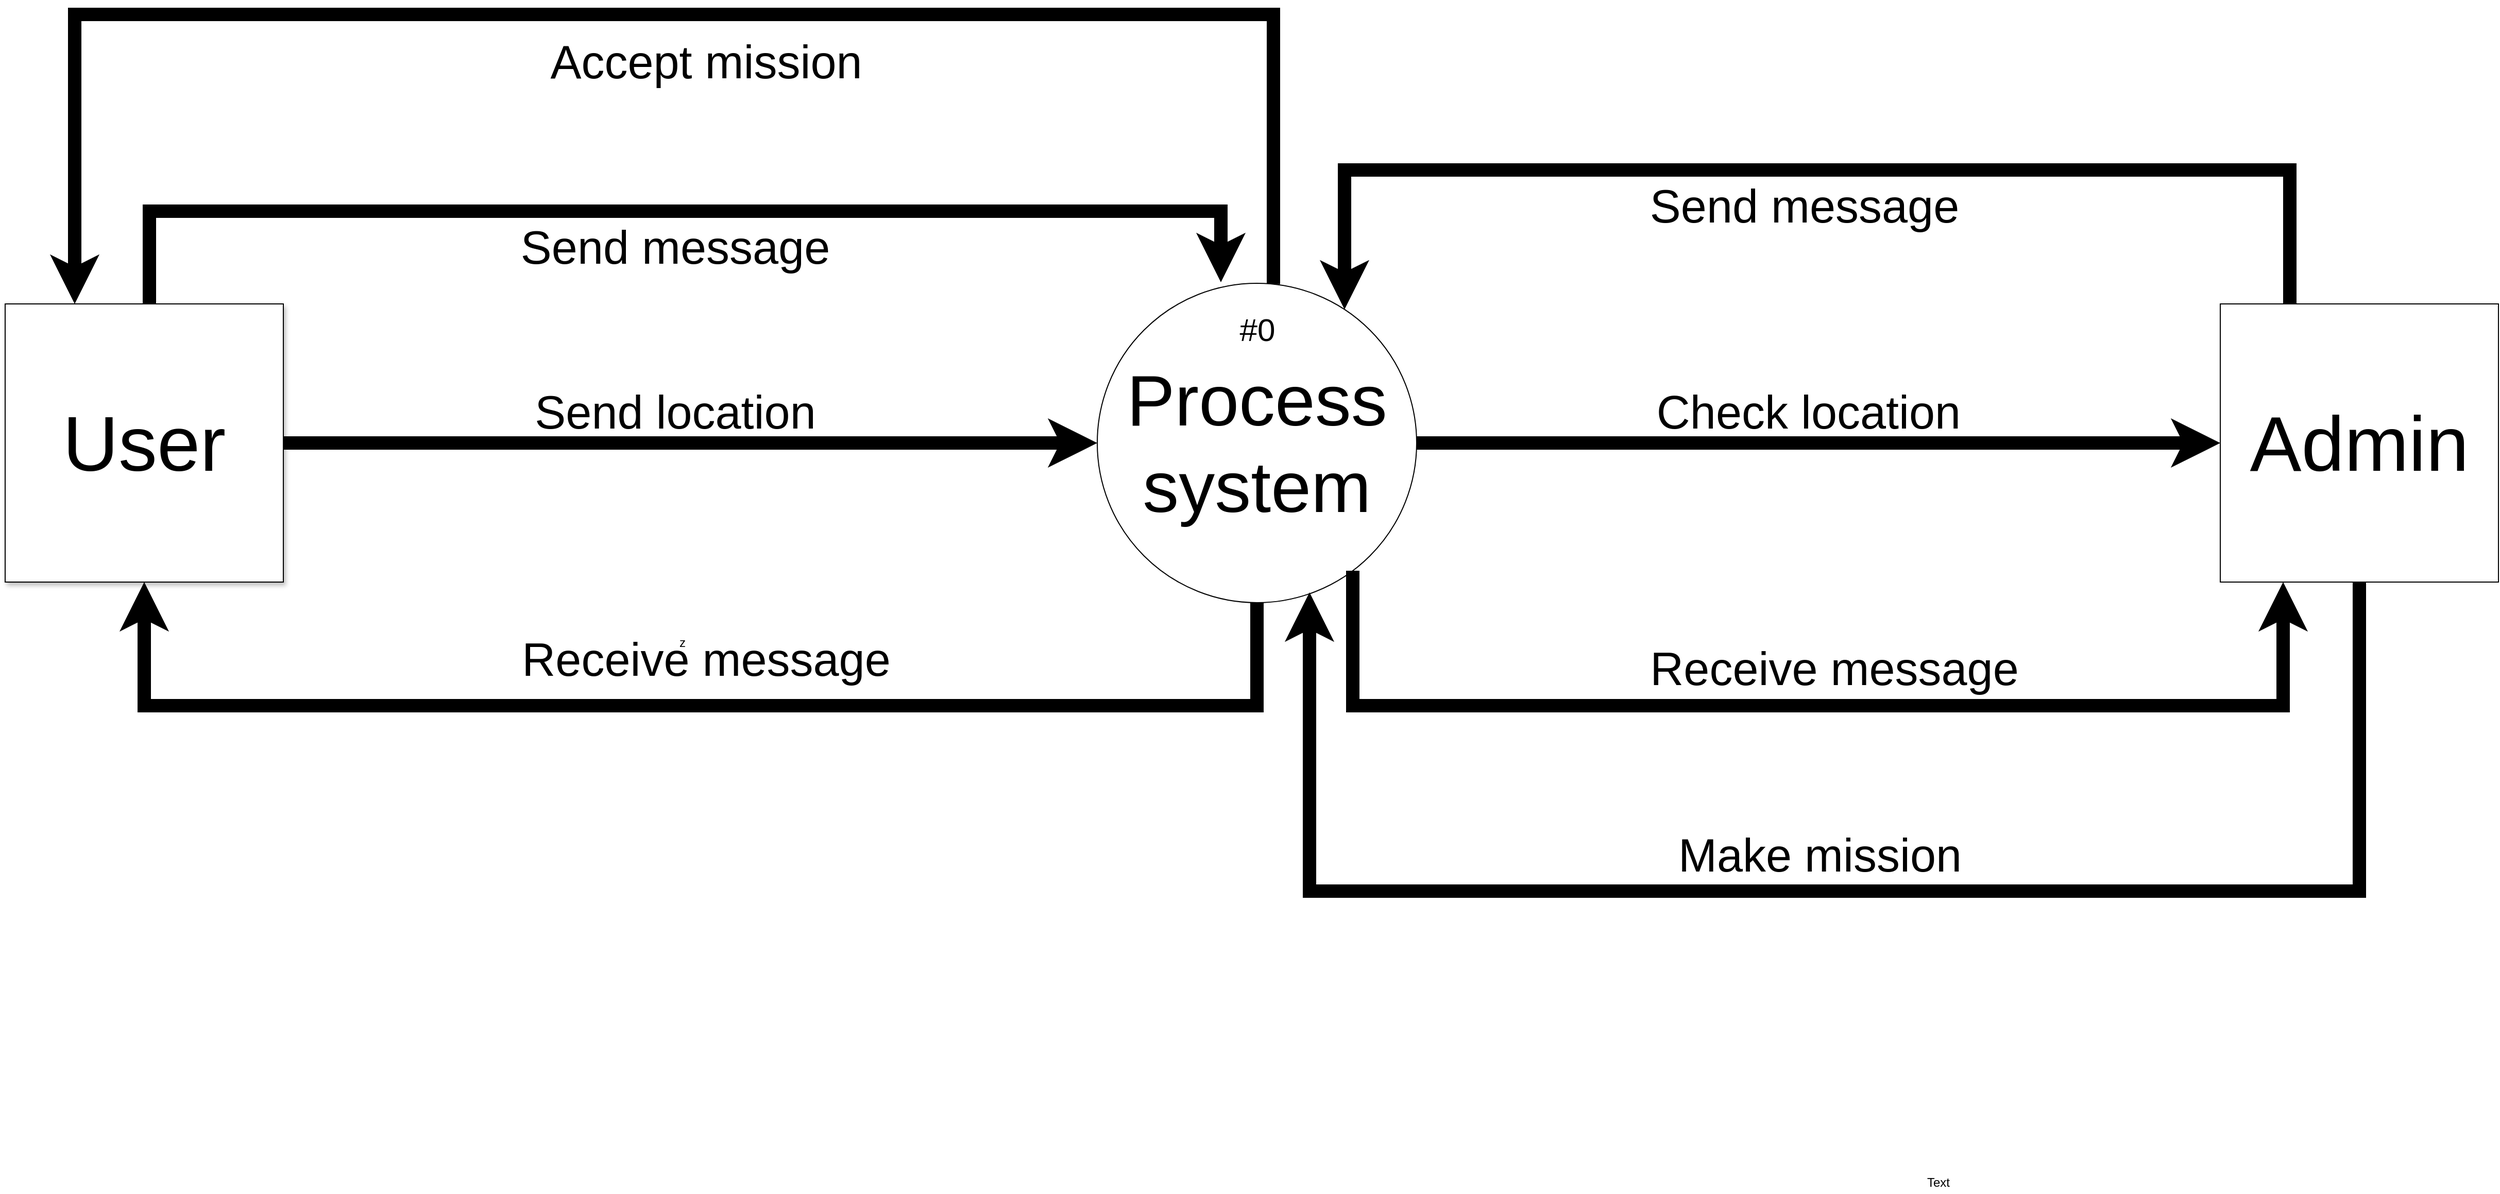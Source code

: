 <mxfile version="12.4.2" type="github" pages="2">
  <diagram id="hWfJ3tbP-aSx8l4X1a3k" name="DFD#0">
    <mxGraphModel dx="3296" dy="1371" grid="1" gridSize="10" guides="1" tooltips="1" connect="1" arrows="0" fold="1" page="1" pageScale="1" pageWidth="827" pageHeight="1169" math="0" shadow="0">
      <root>
        <mxCell id="0"/>
        <mxCell id="1" parent="0"/>
        <mxCell id="Nse-1iG4SZK6SY5Vferj-6" style="edgeStyle=orthogonalEdgeStyle;rounded=0;orthogonalLoop=1;jettySize=auto;html=1;strokeWidth=13;" parent="1" source="Nse-1iG4SZK6SY5Vferj-3" target="Nse-1iG4SZK6SY5Vferj-4" edge="1">
          <mxGeometry relative="1" as="geometry"/>
        </mxCell>
        <mxCell id="Nse-1iG4SZK6SY5Vferj-10" style="edgeStyle=orthogonalEdgeStyle;rounded=0;orthogonalLoop=1;jettySize=auto;html=1;strokeWidth=13;" parent="1" source="Nse-1iG4SZK6SY5Vferj-3" edge="1">
          <mxGeometry relative="1" as="geometry">
            <mxPoint x="390" y="349" as="targetPoint"/>
            <Array as="points">
              <mxPoint x="-650" y="280"/>
              <mxPoint x="390" y="280"/>
              <mxPoint x="390" y="349"/>
            </Array>
          </mxGeometry>
        </mxCell>
        <mxCell id="Nse-1iG4SZK6SY5Vferj-29" style="edgeStyle=orthogonalEdgeStyle;rounded=0;jumpStyle=none;orthogonalLoop=1;jettySize=auto;html=1;entryX=0.25;entryY=0;entryDx=0;entryDy=0;strokeWidth=13;" parent="1" source="Nse-1iG4SZK6SY5Vferj-4" target="Nse-1iG4SZK6SY5Vferj-3" edge="1">
          <mxGeometry relative="1" as="geometry">
            <mxPoint x="479" y="360" as="sourcePoint"/>
            <Array as="points">
              <mxPoint x="441" y="89"/>
              <mxPoint x="-723" y="89"/>
            </Array>
          </mxGeometry>
        </mxCell>
        <mxCell id="Nse-1iG4SZK6SY5Vferj-3" value="&lt;font style=&quot;font-size: 75px&quot;&gt;User&lt;/font&gt;" style="whiteSpace=wrap;html=1;aspect=fixed;rounded=0;glass=0;comic=0;shadow=1;" parent="1" vertex="1">
          <mxGeometry x="-790" y="370" width="270" height="270" as="geometry"/>
        </mxCell>
        <mxCell id="Nse-1iG4SZK6SY5Vferj-25" style="edgeStyle=orthogonalEdgeStyle;rounded=0;jumpStyle=none;orthogonalLoop=1;jettySize=auto;html=1;exitX=0.5;exitY=1;exitDx=0;exitDy=0;strokeWidth=13;entryX=0.5;entryY=1;entryDx=0;entryDy=0;" parent="1" source="Nse-1iG4SZK6SY5Vferj-4" target="Nse-1iG4SZK6SY5Vferj-3" edge="1">
          <mxGeometry relative="1" as="geometry">
            <mxPoint x="-660" y="770" as="targetPoint"/>
            <Array as="points">
              <mxPoint x="424" y="760"/>
              <mxPoint x="-656" y="760"/>
            </Array>
          </mxGeometry>
        </mxCell>
        <mxCell id="Nse-1iG4SZK6SY5Vferj-4" value="&lt;font style=&quot;font-size: 70px&quot;&gt;Process system&lt;/font&gt;" style="ellipse;whiteSpace=wrap;html=1;aspect=fixed;" parent="1" vertex="1">
          <mxGeometry x="270" y="350" width="310" height="310" as="geometry"/>
        </mxCell>
        <mxCell id="Nse-1iG4SZK6SY5Vferj-8" style="edgeStyle=orthogonalEdgeStyle;rounded=0;orthogonalLoop=1;jettySize=auto;html=1;strokeWidth=13;entryX=0;entryY=0.5;entryDx=0;entryDy=0;exitX=1;exitY=0.5;exitDx=0;exitDy=0;" parent="1" source="Nse-1iG4SZK6SY5Vferj-4" target="Nse-1iG4SZK6SY5Vferj-5" edge="1">
          <mxGeometry relative="1" as="geometry">
            <mxPoint x="1200" y="590" as="sourcePoint"/>
            <mxPoint x="1340" y="510" as="targetPoint"/>
          </mxGeometry>
        </mxCell>
        <mxCell id="Nse-1iG4SZK6SY5Vferj-5" value="&lt;font style=&quot;font-size: 75px&quot;&gt;Admin&lt;/font&gt;" style="whiteSpace=wrap;html=1;aspect=fixed;" parent="1" vertex="1">
          <mxGeometry x="1360" y="370" width="270" height="270" as="geometry"/>
        </mxCell>
        <mxCell id="Nse-1iG4SZK6SY5Vferj-9" value="&lt;font style=&quot;font-size: 45px&quot;&gt;Send location&lt;br&gt;&lt;/font&gt;" style="text;html=1;align=center;verticalAlign=middle;resizable=0;points=[];;autosize=1;" parent="1" vertex="1">
          <mxGeometry x="-285" y="460" width="290" height="30" as="geometry"/>
        </mxCell>
        <mxCell id="Nse-1iG4SZK6SY5Vferj-11" value="&lt;div&gt;&lt;font style=&quot;font-size: 45px&quot;&gt;Send message&lt;/font&gt;&lt;/div&gt;" style="text;html=1;align=center;verticalAlign=middle;resizable=0;points=[];;autosize=1;" parent="1" vertex="1">
          <mxGeometry x="-300" y="300" width="320" height="30" as="geometry"/>
        </mxCell>
        <mxCell id="Nse-1iG4SZK6SY5Vferj-26" value="z" style="text;html=1;align=center;verticalAlign=middle;resizable=0;points=[];;autosize=1;" parent="1" vertex="1">
          <mxGeometry x="-143" y="689" width="20" height="20" as="geometry"/>
        </mxCell>
        <mxCell id="Nse-1iG4SZK6SY5Vferj-27" value="&lt;div&gt;&lt;font style=&quot;font-size: 45px&quot;&gt;Receive message&lt;/font&gt;&lt;/div&gt;" style="text;html=1;align=center;verticalAlign=middle;resizable=0;points=[];;autosize=1;" parent="1" vertex="1">
          <mxGeometry x="-295" y="700" width="370" height="30" as="geometry"/>
        </mxCell>
        <mxCell id="Nse-1iG4SZK6SY5Vferj-31" value="&lt;div&gt;&lt;font style=&quot;font-size: 45px&quot;&gt;Accept mission&lt;/font&gt;&lt;/div&gt;" style="text;html=1;align=center;verticalAlign=middle;resizable=0;points=[];;autosize=1;" parent="1" vertex="1">
          <mxGeometry x="-270" y="120" width="320" height="30" as="geometry"/>
        </mxCell>
        <mxCell id="Nse-1iG4SZK6SY5Vferj-32" style="edgeStyle=orthogonalEdgeStyle;rounded=0;jumpStyle=none;orthogonalLoop=1;jettySize=auto;html=1;strokeWidth=13;exitX=0.5;exitY=1;exitDx=0;exitDy=0;" parent="1" source="Nse-1iG4SZK6SY5Vferj-5" edge="1">
          <mxGeometry relative="1" as="geometry">
            <mxPoint x="1421" y="640" as="sourcePoint"/>
            <mxPoint x="476" y="650" as="targetPoint"/>
            <Array as="points">
              <mxPoint x="1475" y="940"/>
              <mxPoint x="475" y="940"/>
            </Array>
          </mxGeometry>
        </mxCell>
        <mxCell id="Nse-1iG4SZK6SY5Vferj-33" value="&lt;div&gt;&lt;font style=&quot;font-size: 45px&quot;&gt;Make mission&lt;/font&gt;&lt;/div&gt;" style="text;html=1;align=center;verticalAlign=middle;resizable=0;points=[];;autosize=1;" parent="1" vertex="1">
          <mxGeometry x="826.33" y="890" width="290" height="30" as="geometry"/>
        </mxCell>
        <mxCell id="Nse-1iG4SZK6SY5Vferj-34" value="&lt;font style=&quot;font-size: 45px&quot;&gt;Check location&lt;br&gt;&lt;/font&gt;" style="text;html=1;align=center;verticalAlign=middle;resizable=0;points=[];;autosize=1;" parent="1" vertex="1">
          <mxGeometry x="805" y="460" width="310" height="30" as="geometry"/>
        </mxCell>
        <mxCell id="Nse-1iG4SZK6SY5Vferj-35" style="edgeStyle=orthogonalEdgeStyle;rounded=0;orthogonalLoop=1;jettySize=auto;html=1;strokeWidth=13;" parent="1" source="Nse-1iG4SZK6SY5Vferj-4" edge="1">
          <mxGeometry relative="1" as="geometry">
            <mxPoint x="518.574" y="851.0" as="sourcePoint"/>
            <mxPoint x="1421" y="640" as="targetPoint"/>
            <Array as="points">
              <mxPoint x="518" y="760"/>
              <mxPoint x="1421" y="760"/>
              <mxPoint x="1421" y="640"/>
            </Array>
          </mxGeometry>
        </mxCell>
        <mxCell id="Nse-1iG4SZK6SY5Vferj-36" value="Text" style="text;html=1;align=center;verticalAlign=middle;resizable=0;points=[];;autosize=1;" parent="1" vertex="1">
          <mxGeometry x="1066" y="1213" width="40" height="20" as="geometry"/>
        </mxCell>
        <mxCell id="Nse-1iG4SZK6SY5Vferj-37" value="&lt;div&gt;&lt;font style=&quot;font-size: 45px&quot;&gt;Receive message&lt;/font&gt;&lt;/div&gt;" style="text;html=1;align=center;verticalAlign=middle;resizable=0;points=[];;autosize=1;" parent="1" vertex="1">
          <mxGeometry x="800" y="709" width="370" height="30" as="geometry"/>
        </mxCell>
        <mxCell id="Nse-1iG4SZK6SY5Vferj-38" style="edgeStyle=orthogonalEdgeStyle;rounded=0;jumpStyle=none;orthogonalLoop=1;jettySize=auto;html=1;exitX=0.25;exitY=0;exitDx=0;exitDy=0;strokeWidth=13;" parent="1" source="Nse-1iG4SZK6SY5Vferj-5" target="Nse-1iG4SZK6SY5Vferj-4" edge="1">
          <mxGeometry relative="1" as="geometry">
            <mxPoint x="510" y="370" as="targetPoint"/>
            <mxPoint x="1590.333" y="94" as="sourcePoint"/>
            <Array as="points">
              <mxPoint x="1427" y="240"/>
              <mxPoint x="510" y="240"/>
            </Array>
          </mxGeometry>
        </mxCell>
        <mxCell id="Nse-1iG4SZK6SY5Vferj-39" value="&lt;div&gt;&lt;font style=&quot;font-size: 45px&quot;&gt;Send message&lt;/font&gt;&lt;/div&gt;" style="text;html=1;align=center;verticalAlign=middle;resizable=0;points=[];;autosize=1;" parent="1" vertex="1">
          <mxGeometry x="796.33" y="260" width="320" height="30" as="geometry"/>
        </mxCell>
        <mxCell id="Nse-1iG4SZK6SY5Vferj-40" value="&lt;font style=&quot;font-size: 31px&quot;&gt;#0&lt;/font&gt;" style="text;html=1;align=center;verticalAlign=middle;resizable=0;points=[];;autosize=1;" parent="1" vertex="1">
          <mxGeometry x="400" y="380" width="50" height="30" as="geometry"/>
        </mxCell>
      </root>
    </mxGraphModel>
  </diagram>
  <diagram id="HvWyB35Y6OLB37hRbpMY" name="Page-2">
    <mxGraphModel dx="3638" dy="1371" grid="1" gridSize="10" guides="1" tooltips="1" connect="1" arrows="1" fold="1" page="1" pageScale="1" pageWidth="1169" pageHeight="827" math="0" shadow="0">
      <root>
        <mxCell id="SV0YXPjvwZ40TzLiR3c7-0"/>
        <mxCell id="SV0YXPjvwZ40TzLiR3c7-1" parent="SV0YXPjvwZ40TzLiR3c7-0"/>
        <mxCell id="KQJYFwXWO-wK3uOLnQWq-4" style="edgeStyle=orthogonalEdgeStyle;rounded=0;orthogonalLoop=1;jettySize=auto;html=1;entryX=0.5;entryY=0;entryDx=0;entryDy=0;strokeWidth=7;" edge="1" parent="SV0YXPjvwZ40TzLiR3c7-1" source="KQJYFwXWO-wK3uOLnQWq-0" target="KQJYFwXWO-wK3uOLnQWq-3">
          <mxGeometry relative="1" as="geometry">
            <Array as="points">
              <mxPoint x="-793" y="610"/>
              <mxPoint x="-793" y="610"/>
            </Array>
          </mxGeometry>
        </mxCell>
        <mxCell id="KQJYFwXWO-wK3uOLnQWq-15" style="edgeStyle=orthogonalEdgeStyle;rounded=0;orthogonalLoop=1;jettySize=auto;html=1;entryX=0;entryY=0.5;entryDx=0;entryDy=0;strokeWidth=7;" edge="1" parent="SV0YXPjvwZ40TzLiR3c7-1" source="KQJYFwXWO-wK3uOLnQWq-0" target="KQJYFwXWO-wK3uOLnQWq-12">
          <mxGeometry relative="1" as="geometry"/>
        </mxCell>
        <mxCell id="KQJYFwXWO-wK3uOLnQWq-0" value="&lt;font style=&quot;font-size: 57px&quot;&gt;User&lt;/font&gt;" style="whiteSpace=wrap;html=1;aspect=fixed;" vertex="1" parent="SV0YXPjvwZ40TzLiR3c7-1">
          <mxGeometry x="-930" y="230" width="260" height="260" as="geometry"/>
        </mxCell>
        <mxCell id="KQJYFwXWO-wK3uOLnQWq-8" style="edgeStyle=orthogonalEdgeStyle;rounded=0;orthogonalLoop=1;jettySize=auto;html=1;entryX=1;entryY=0.5;entryDx=0;entryDy=0;strokeWidth=7;" edge="1" parent="SV0YXPjvwZ40TzLiR3c7-1" source="KQJYFwXWO-wK3uOLnQWq-1" target="KQJYFwXWO-wK3uOLnQWq-7">
          <mxGeometry relative="1" as="geometry">
            <Array as="points">
              <mxPoint x="-81" y="1406"/>
              <mxPoint x="-421" y="1406"/>
            </Array>
          </mxGeometry>
        </mxCell>
        <mxCell id="KQJYFwXWO-wK3uOLnQWq-18" style="edgeStyle=orthogonalEdgeStyle;rounded=0;orthogonalLoop=1;jettySize=auto;html=1;entryX=1;entryY=0.5;entryDx=0;entryDy=0;strokeWidth=7;" edge="1" parent="SV0YXPjvwZ40TzLiR3c7-1" source="KQJYFwXWO-wK3uOLnQWq-1" target="KQJYFwXWO-wK3uOLnQWq-16">
          <mxGeometry relative="1" as="geometry">
            <Array as="points">
              <mxPoint x="-89" y="360"/>
            </Array>
          </mxGeometry>
        </mxCell>
        <mxCell id="KQJYFwXWO-wK3uOLnQWq-41" style="edgeStyle=orthogonalEdgeStyle;rounded=0;orthogonalLoop=1;jettySize=auto;html=1;entryX=0.004;entryY=0.592;entryDx=0;entryDy=0;entryPerimeter=0;strokeWidth=7;" edge="1" parent="SV0YXPjvwZ40TzLiR3c7-1" source="KQJYFwXWO-wK3uOLnQWq-1" target="KQJYFwXWO-wK3uOLnQWq-37">
          <mxGeometry relative="1" as="geometry">
            <Array as="points">
              <mxPoint x="101" y="1058"/>
            </Array>
          </mxGeometry>
        </mxCell>
        <mxCell id="KQJYFwXWO-wK3uOLnQWq-1" value="D1" style="dashed=0;whitespace=wrap;shape=mxgraph.dfd.dataStoreID;align=left;spacingLeft=3;points=[[0,0],[0.5,0],[1,0],[0,0.5],[1,0.5],[0,1],[0.5,1],[1,1]];autosize=0;collapsible=0;container=0;spacingTop=0;html=1;" vertex="1" parent="SV0YXPjvwZ40TzLiR3c7-1">
          <mxGeometry x="-140" y="750" width="300" height="150" as="geometry"/>
        </mxCell>
        <mxCell id="KQJYFwXWO-wK3uOLnQWq-32" style="edgeStyle=orthogonalEdgeStyle;rounded=0;orthogonalLoop=1;jettySize=auto;html=1;entryX=0;entryY=0.5;entryDx=0;entryDy=0;strokeWidth=7;exitX=0.867;exitY=-0.067;exitDx=0;exitDy=0;exitPerimeter=0;" edge="1" parent="SV0YXPjvwZ40TzLiR3c7-1" source="KQJYFwXWO-wK3uOLnQWq-1" target="KQJYFwXWO-wK3uOLnQWq-31">
          <mxGeometry relative="1" as="geometry">
            <Array as="points">
              <mxPoint x="119" y="476"/>
            </Array>
          </mxGeometry>
        </mxCell>
        <mxCell id="KQJYFwXWO-wK3uOLnQWq-2" value="&lt;font style=&quot;font-size: 45px&quot;&gt;Database&lt;/font&gt;" style="text;html=1;align=center;verticalAlign=middle;resizable=0;points=[];;autosize=1;" vertex="1" parent="SV0YXPjvwZ40TzLiR3c7-1">
          <mxGeometry x="-60" y="810" width="210" height="30" as="geometry"/>
        </mxCell>
        <mxCell id="KQJYFwXWO-wK3uOLnQWq-5" style="edgeStyle=orthogonalEdgeStyle;rounded=0;orthogonalLoop=1;jettySize=auto;html=1;entryX=0;entryY=1;entryDx=0;entryDy=0;strokeWidth=7;" edge="1" parent="SV0YXPjvwZ40TzLiR3c7-1" source="KQJYFwXWO-wK3uOLnQWq-3" target="KQJYFwXWO-wK3uOLnQWq-1">
          <mxGeometry relative="1" as="geometry">
            <Array as="points">
              <mxPoint x="-141" y="1116"/>
            </Array>
          </mxGeometry>
        </mxCell>
        <mxCell id="KQJYFwXWO-wK3uOLnQWq-3" value="&lt;font style=&quot;font-size: 40px&quot;&gt;Send Message to Admin&lt;br&gt;&lt;/font&gt;" style="ellipse;whiteSpace=wrap;html=1;aspect=fixed;" vertex="1" parent="SV0YXPjvwZ40TzLiR3c7-1">
          <mxGeometry x="-920" y="990" width="250" height="250" as="geometry"/>
        </mxCell>
        <mxCell id="KQJYFwXWO-wK3uOLnQWq-9" style="edgeStyle=orthogonalEdgeStyle;rounded=0;orthogonalLoop=1;jettySize=auto;html=1;entryX=0.004;entryY=0.885;entryDx=0;entryDy=0;entryPerimeter=0;strokeWidth=7;" edge="1" parent="SV0YXPjvwZ40TzLiR3c7-1" source="KQJYFwXWO-wK3uOLnQWq-7" target="KQJYFwXWO-wK3uOLnQWq-0">
          <mxGeometry relative="1" as="geometry">
            <Array as="points">
              <mxPoint x="-1029" y="1406"/>
              <mxPoint x="-1029" y="460"/>
            </Array>
          </mxGeometry>
        </mxCell>
        <mxCell id="KQJYFwXWO-wK3uOLnQWq-7" value="&lt;font style=&quot;font-size: 40px&quot;&gt;Get Admin&#39;s Messages&lt;br&gt;&lt;/font&gt;" style="ellipse;whiteSpace=wrap;html=1;aspect=fixed;" vertex="1" parent="SV0YXPjvwZ40TzLiR3c7-1">
          <mxGeometry x="-670" y="1260" width="250" height="250" as="geometry"/>
        </mxCell>
        <mxCell id="KQJYFwXWO-wK3uOLnQWq-10" value="Text" style="text;html=1;align=center;verticalAlign=middle;resizable=0;points=[];;autosize=1;" vertex="1" parent="SV0YXPjvwZ40TzLiR3c7-1">
          <mxGeometry x="-473" y="1372" width="40" height="20" as="geometry"/>
        </mxCell>
        <mxCell id="KQJYFwXWO-wK3uOLnQWq-14" style="edgeStyle=orthogonalEdgeStyle;rounded=0;orthogonalLoop=1;jettySize=auto;html=1;entryX=0;entryY=0.5;entryDx=0;entryDy=0;strokeWidth=7;" edge="1" parent="SV0YXPjvwZ40TzLiR3c7-1" source="KQJYFwXWO-wK3uOLnQWq-12" target="KQJYFwXWO-wK3uOLnQWq-1">
          <mxGeometry relative="1" as="geometry"/>
        </mxCell>
        <mxCell id="KQJYFwXWO-wK3uOLnQWq-12" value="&lt;font style=&quot;font-size: 40px&quot;&gt;Send location&lt;br&gt;&lt;/font&gt;" style="ellipse;whiteSpace=wrap;html=1;aspect=fixed;" vertex="1" parent="SV0YXPjvwZ40TzLiR3c7-1">
          <mxGeometry x="-560" y="520" width="250" height="250" as="geometry"/>
        </mxCell>
        <mxCell id="KQJYFwXWO-wK3uOLnQWq-19" style="edgeStyle=orthogonalEdgeStyle;rounded=0;orthogonalLoop=1;jettySize=auto;html=1;entryX=0.5;entryY=0;entryDx=0;entryDy=0;strokeWidth=7;" edge="1" parent="SV0YXPjvwZ40TzLiR3c7-1" source="KQJYFwXWO-wK3uOLnQWq-16" target="KQJYFwXWO-wK3uOLnQWq-0">
          <mxGeometry relative="1" as="geometry">
            <Array as="points">
              <mxPoint x="-341" y="100"/>
              <mxPoint x="-801" y="100"/>
            </Array>
          </mxGeometry>
        </mxCell>
        <mxCell id="KQJYFwXWO-wK3uOLnQWq-16" value="&lt;font style=&quot;font-size: 40px&quot;&gt;Accept mission&lt;br&gt;&lt;/font&gt;" style="ellipse;whiteSpace=wrap;html=1;aspect=fixed;" vertex="1" parent="SV0YXPjvwZ40TzLiR3c7-1">
          <mxGeometry x="-460" y="240" width="250" height="250" as="geometry"/>
        </mxCell>
        <mxCell id="KQJYFwXWO-wK3uOLnQWq-20" value="&lt;font style=&quot;font-size: 32px&quot;&gt;#2&lt;/font&gt;" style="text;html=1;align=center;verticalAlign=middle;resizable=0;points=[];;autosize=1;" vertex="1" parent="SV0YXPjvwZ40TzLiR3c7-1">
          <mxGeometry x="-350" y="260" width="50" height="30" as="geometry"/>
        </mxCell>
        <mxCell id="KQJYFwXWO-wK3uOLnQWq-21" value="&lt;div&gt;&lt;font style=&quot;font-size: 32px&quot;&gt;#3&lt;/font&gt;&lt;/div&gt;" style="text;html=1;align=center;verticalAlign=middle;resizable=0;points=[];;autosize=1;" vertex="1" parent="SV0YXPjvwZ40TzLiR3c7-1">
          <mxGeometry x="-460" y="550" width="50" height="30" as="geometry"/>
        </mxCell>
        <mxCell id="KQJYFwXWO-wK3uOLnQWq-22" value="&lt;font style=&quot;font-size: 32px&quot;&gt;#7&lt;/font&gt;" style="text;html=1;align=center;verticalAlign=middle;resizable=0;points=[];;autosize=1;" vertex="1" parent="SV0YXPjvwZ40TzLiR3c7-1">
          <mxGeometry x="-825" y="1010" width="50" height="30" as="geometry"/>
        </mxCell>
        <mxCell id="KQJYFwXWO-wK3uOLnQWq-23" value="&lt;font style=&quot;font-size: 32px&quot;&gt;#6&lt;/font&gt;" style="text;html=1;align=center;verticalAlign=middle;resizable=0;points=[];;autosize=1;" vertex="1" parent="SV0YXPjvwZ40TzLiR3c7-1">
          <mxGeometry x="-560" y="1290" width="50" height="30" as="geometry"/>
        </mxCell>
        <mxCell id="KQJYFwXWO-wK3uOLnQWq-30" style="edgeStyle=orthogonalEdgeStyle;rounded=0;orthogonalLoop=1;jettySize=auto;html=1;entryX=1;entryY=0.5;entryDx=0;entryDy=0;strokeWidth=7;" edge="1" parent="SV0YXPjvwZ40TzLiR3c7-1" source="KQJYFwXWO-wK3uOLnQWq-24" target="KQJYFwXWO-wK3uOLnQWq-25">
          <mxGeometry relative="1" as="geometry">
            <Array as="points">
              <mxPoint x="1099" y="296"/>
            </Array>
          </mxGeometry>
        </mxCell>
        <mxCell id="KQJYFwXWO-wK3uOLnQWq-35" style="edgeStyle=orthogonalEdgeStyle;rounded=0;orthogonalLoop=1;jettySize=auto;html=1;entryX=1;entryY=0.5;entryDx=0;entryDy=0;strokeWidth=7;" edge="1" parent="SV0YXPjvwZ40TzLiR3c7-1" source="KQJYFwXWO-wK3uOLnQWq-24" target="KQJYFwXWO-wK3uOLnQWq-34">
          <mxGeometry relative="1" as="geometry">
            <Array as="points">
              <mxPoint x="800" y="1444"/>
              <mxPoint x="800" y="1444"/>
            </Array>
          </mxGeometry>
        </mxCell>
        <mxCell id="KQJYFwXWO-wK3uOLnQWq-24" value="&lt;font style=&quot;font-size: 57px&quot;&gt;Admin&lt;/font&gt;" style="whiteSpace=wrap;html=1;aspect=fixed;" vertex="1" parent="SV0YXPjvwZ40TzLiR3c7-1">
          <mxGeometry x="890" y="1230" width="260" height="260" as="geometry"/>
        </mxCell>
        <mxCell id="KQJYFwXWO-wK3uOLnQWq-28" style="edgeStyle=orthogonalEdgeStyle;rounded=0;orthogonalLoop=1;jettySize=auto;html=1;entryX=0.623;entryY=-0.013;entryDx=0;entryDy=0;entryPerimeter=0;strokeWidth=7;" edge="1" parent="SV0YXPjvwZ40TzLiR3c7-1" source="KQJYFwXWO-wK3uOLnQWq-25" target="KQJYFwXWO-wK3uOLnQWq-1">
          <mxGeometry relative="1" as="geometry"/>
        </mxCell>
        <mxCell id="KQJYFwXWO-wK3uOLnQWq-25" value="&lt;font style=&quot;font-size: 40px&quot;&gt;Send Message&lt;br&gt;&lt;/font&gt;" style="ellipse;whiteSpace=wrap;html=1;aspect=fixed;" vertex="1" parent="SV0YXPjvwZ40TzLiR3c7-1">
          <mxGeometry x="780" y="170" width="250" height="250" as="geometry"/>
        </mxCell>
        <mxCell id="KQJYFwXWO-wK3uOLnQWq-33" style="edgeStyle=orthogonalEdgeStyle;rounded=0;orthogonalLoop=1;jettySize=auto;html=1;entryX=0.5;entryY=0;entryDx=0;entryDy=0;strokeWidth=7;" edge="1" parent="SV0YXPjvwZ40TzLiR3c7-1" source="KQJYFwXWO-wK3uOLnQWq-31" target="KQJYFwXWO-wK3uOLnQWq-24">
          <mxGeometry relative="1" as="geometry"/>
        </mxCell>
        <mxCell id="KQJYFwXWO-wK3uOLnQWq-31" value="&lt;font style=&quot;font-size: 40px&quot;&gt;Get User&#39;s Messages&lt;br&gt;&lt;/font&gt;" style="ellipse;whiteSpace=wrap;html=1;aspect=fixed;" vertex="1" parent="SV0YXPjvwZ40TzLiR3c7-1">
          <mxGeometry x="420" y="350" width="250" height="250" as="geometry"/>
        </mxCell>
        <mxCell id="KQJYFwXWO-wK3uOLnQWq-36" style="edgeStyle=orthogonalEdgeStyle;rounded=0;orthogonalLoop=1;jettySize=auto;html=1;entryX=0.5;entryY=1;entryDx=0;entryDy=0;strokeWidth=7;" edge="1" parent="SV0YXPjvwZ40TzLiR3c7-1" source="KQJYFwXWO-wK3uOLnQWq-34" target="KQJYFwXWO-wK3uOLnQWq-1">
          <mxGeometry relative="1" as="geometry">
            <Array as="points">
              <mxPoint x="11" y="1440"/>
            </Array>
          </mxGeometry>
        </mxCell>
        <mxCell id="KQJYFwXWO-wK3uOLnQWq-34" value="&lt;font style=&quot;font-size: 46px&quot;&gt;Make mission&lt;br&gt;&lt;/font&gt;" style="ellipse;whiteSpace=wrap;html=1;aspect=fixed;" vertex="1" parent="SV0YXPjvwZ40TzLiR3c7-1">
          <mxGeometry x="130" y="1330" width="250" height="250" as="geometry"/>
        </mxCell>
        <mxCell id="KQJYFwXWO-wK3uOLnQWq-42" style="edgeStyle=orthogonalEdgeStyle;rounded=0;orthogonalLoop=1;jettySize=auto;html=1;strokeWidth=7;" edge="1" parent="SV0YXPjvwZ40TzLiR3c7-1" source="KQJYFwXWO-wK3uOLnQWq-37">
          <mxGeometry relative="1" as="geometry">
            <mxPoint x="891" y="1360" as="targetPoint"/>
            <Array as="points">
              <mxPoint x="539" y="1360"/>
              <mxPoint x="891" y="1360"/>
            </Array>
          </mxGeometry>
        </mxCell>
        <mxCell id="KQJYFwXWO-wK3uOLnQWq-37" value="&lt;font style=&quot;font-size: 48px&quot;&gt;Check User Route&lt;br&gt;&lt;/font&gt;" style="ellipse;whiteSpace=wrap;html=1;aspect=fixed;" vertex="1" parent="SV0YXPjvwZ40TzLiR3c7-1">
          <mxGeometry x="410" y="910" width="250" height="250" as="geometry"/>
        </mxCell>
        <mxCell id="KQJYFwXWO-wK3uOLnQWq-43" value="&lt;font style=&quot;font-size: 32px&quot;&gt;#1&lt;/font&gt;" style="text;html=1;align=center;verticalAlign=middle;resizable=0;points=[];;autosize=1;" vertex="1" parent="SV0YXPjvwZ40TzLiR3c7-1">
          <mxGeometry x="230" y="1345" width="50" height="30" as="geometry"/>
        </mxCell>
        <mxCell id="KQJYFwXWO-wK3uOLnQWq-44" value="&lt;font style=&quot;font-size: 32px&quot;&gt;#4&lt;/font&gt;" style="text;html=1;align=center;verticalAlign=middle;resizable=0;points=[];;autosize=1;" vertex="1" parent="SV0YXPjvwZ40TzLiR3c7-1">
          <mxGeometry x="510" y="930" width="50" height="30" as="geometry"/>
        </mxCell>
        <mxCell id="KQJYFwXWO-wK3uOLnQWq-45" value="&lt;font style=&quot;font-size: 32px&quot;&gt;#8&lt;/font&gt;" style="text;html=1;align=center;verticalAlign=middle;resizable=0;points=[];;autosize=1;" vertex="1" parent="SV0YXPjvwZ40TzLiR3c7-1">
          <mxGeometry x="520" y="370" width="50" height="30" as="geometry"/>
        </mxCell>
        <mxCell id="KQJYFwXWO-wK3uOLnQWq-46" value="&lt;font style=&quot;font-size: 32px&quot;&gt;#5&lt;/font&gt;" style="text;html=1;align=center;verticalAlign=middle;resizable=0;points=[];;autosize=1;" vertex="1" parent="SV0YXPjvwZ40TzLiR3c7-1">
          <mxGeometry x="890" y="200" width="50" height="30" as="geometry"/>
        </mxCell>
      </root>
    </mxGraphModel>
  </diagram>
</mxfile>
